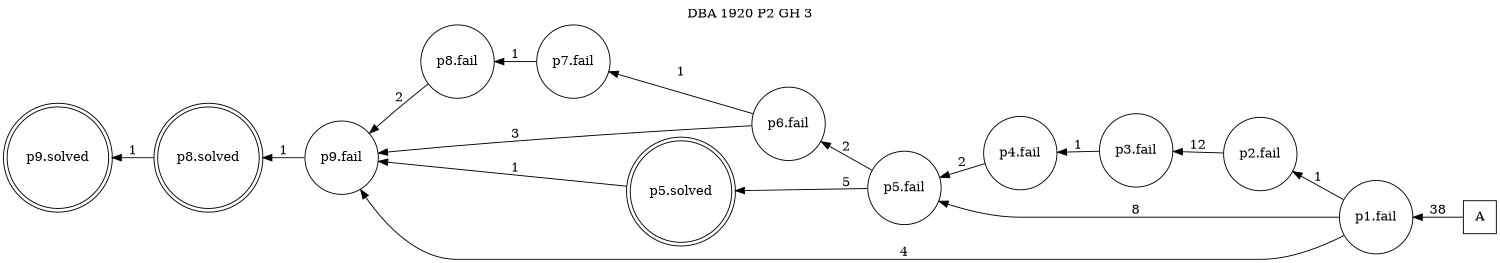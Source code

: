 digraph DBA_1920_P2_GH_3 {
labelloc="tl"
label= " DBA 1920 P2 GH 3 "
rankdir="RL";
graph [ size=" 10 , 10 !"]

"A" [shape="square" label="A"]
"p1.fail" [shape="circle" label="p1.fail"]
"p2.fail" [shape="circle" label="p2.fail"]
"p3.fail" [shape="circle" label="p3.fail"]
"p4.fail" [shape="circle" label="p4.fail"]
"p5.fail" [shape="circle" label="p5.fail"]
"p6.fail" [shape="circle" label="p6.fail"]
"p7.fail" [shape="circle" label="p7.fail"]
"p8.fail" [shape="circle" label="p8.fail"]
"p9.fail" [shape="circle" label="p9.fail"]
"p5.solved" [shape="doublecircle" label="p5.solved"]
"p8.solved" [shape="doublecircle" label="p8.solved"]
"p9.solved" [shape="doublecircle" label="p9.solved"]
"A" -> "p1.fail" [ label=38]
"p1.fail" -> "p2.fail" [ label=1]
"p1.fail" -> "p5.fail" [ label=8]
"p1.fail" -> "p9.fail" [ label=4]
"p2.fail" -> "p3.fail" [ label=12]
"p3.fail" -> "p4.fail" [ label=1]
"p4.fail" -> "p5.fail" [ label=2]
"p5.fail" -> "p6.fail" [ label=2]
"p5.fail" -> "p5.solved" [ label=5]
"p6.fail" -> "p7.fail" [ label=1]
"p6.fail" -> "p9.fail" [ label=3]
"p7.fail" -> "p8.fail" [ label=1]
"p8.fail" -> "p9.fail" [ label=2]
"p9.fail" -> "p8.solved" [ label=1]
"p5.solved" -> "p9.fail" [ label=1]
"p8.solved" -> "p9.solved" [ label=1]
}
